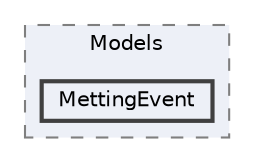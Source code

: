digraph "app/Models/MettingEvent"
{
 // LATEX_PDF_SIZE
  bgcolor="transparent";
  edge [fontname=Helvetica,fontsize=10,labelfontname=Helvetica,labelfontsize=10];
  node [fontname=Helvetica,fontsize=10,shape=box,height=0.2,width=0.4];
  compound=true
  subgraph clusterdir_fc6199fba97859a095e1d9a5aa5fae23 {
    graph [ bgcolor="#edf0f7", pencolor="grey50", label="Models", fontname=Helvetica,fontsize=10 style="filled,dashed", URL="dir_fc6199fba97859a095e1d9a5aa5fae23.html",tooltip=""]
  dir_ee3a75b5a446523eebabfa4bd1544845 [label="MettingEvent", fillcolor="#edf0f7", color="grey25", style="filled,bold", URL="dir_ee3a75b5a446523eebabfa4bd1544845.html",tooltip=""];
  }
}
